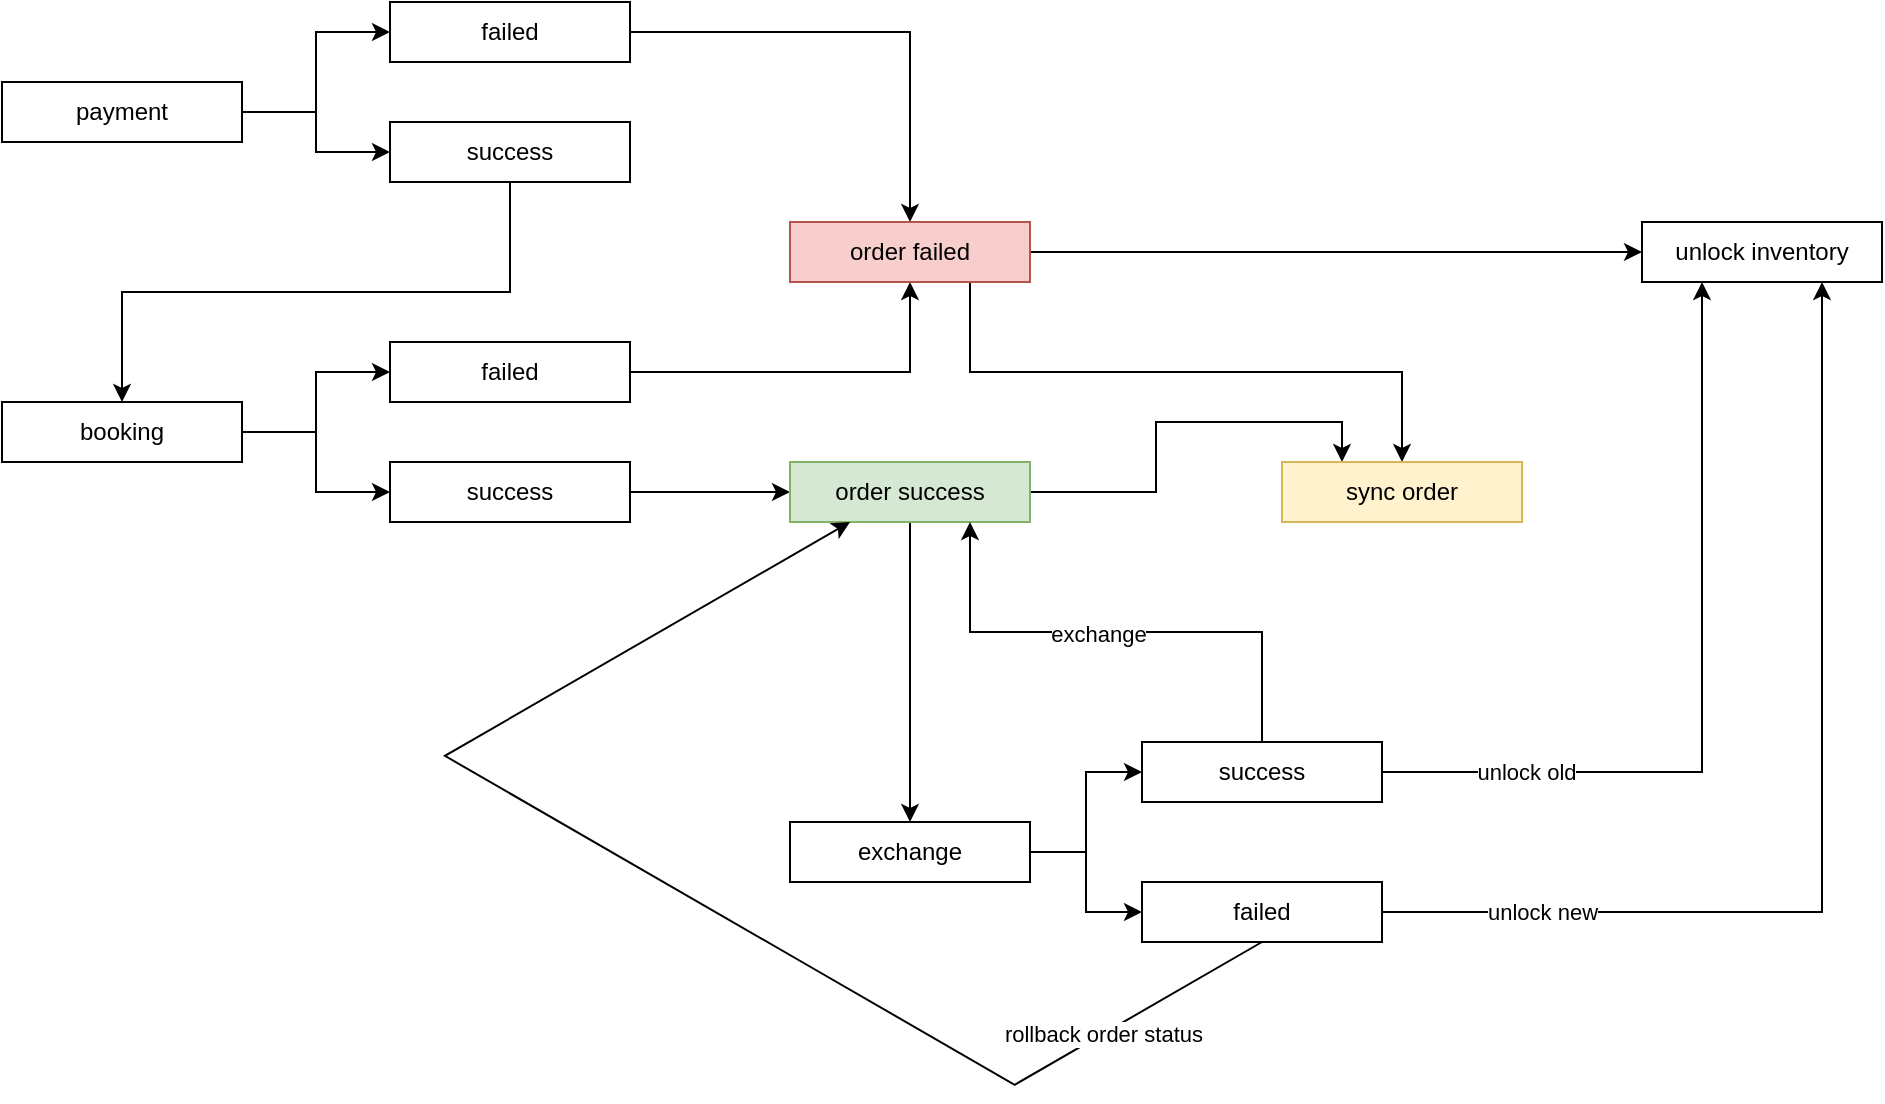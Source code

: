 <mxfile version="21.7.4" type="github">
  <diagram name="第 1 页" id="CNol7LFETO978QtRRJPD">
    <mxGraphModel dx="1434" dy="765" grid="1" gridSize="10" guides="1" tooltips="1" connect="1" arrows="1" fold="1" page="1" pageScale="1" pageWidth="827" pageHeight="1169" math="0" shadow="0">
      <root>
        <mxCell id="0" />
        <mxCell id="1" parent="0" />
        <mxCell id="m_yNVobf2jPDf6pwSJ2R-40" style="edgeStyle=orthogonalEdgeStyle;rounded=0;orthogonalLoop=1;jettySize=auto;html=1;exitX=1;exitY=0.5;exitDx=0;exitDy=0;entryX=0;entryY=0.5;entryDx=0;entryDy=0;" edge="1" parent="1" source="m_yNVobf2jPDf6pwSJ2R-1" target="m_yNVobf2jPDf6pwSJ2R-22">
          <mxGeometry relative="1" as="geometry" />
        </mxCell>
        <mxCell id="m_yNVobf2jPDf6pwSJ2R-41" style="edgeStyle=orthogonalEdgeStyle;rounded=0;orthogonalLoop=1;jettySize=auto;html=1;exitX=1;exitY=0.5;exitDx=0;exitDy=0;entryX=0;entryY=0.5;entryDx=0;entryDy=0;" edge="1" parent="1" source="m_yNVobf2jPDf6pwSJ2R-1" target="m_yNVobf2jPDf6pwSJ2R-21">
          <mxGeometry relative="1" as="geometry" />
        </mxCell>
        <mxCell id="m_yNVobf2jPDf6pwSJ2R-1" value="payment" style="rounded=0;whiteSpace=wrap;html=1;" vertex="1" parent="1">
          <mxGeometry x="100" y="200" width="120" height="30" as="geometry" />
        </mxCell>
        <mxCell id="m_yNVobf2jPDf6pwSJ2R-42" style="edgeStyle=orthogonalEdgeStyle;rounded=0;orthogonalLoop=1;jettySize=auto;html=1;exitX=1;exitY=0.5;exitDx=0;exitDy=0;entryX=0;entryY=0.5;entryDx=0;entryDy=0;" edge="1" parent="1" source="m_yNVobf2jPDf6pwSJ2R-2" target="m_yNVobf2jPDf6pwSJ2R-24">
          <mxGeometry relative="1" as="geometry" />
        </mxCell>
        <mxCell id="m_yNVobf2jPDf6pwSJ2R-43" style="edgeStyle=orthogonalEdgeStyle;rounded=0;orthogonalLoop=1;jettySize=auto;html=1;exitX=1;exitY=0.5;exitDx=0;exitDy=0;entryX=0;entryY=0.5;entryDx=0;entryDy=0;" edge="1" parent="1" source="m_yNVobf2jPDf6pwSJ2R-2" target="m_yNVobf2jPDf6pwSJ2R-25">
          <mxGeometry relative="1" as="geometry" />
        </mxCell>
        <mxCell id="m_yNVobf2jPDf6pwSJ2R-2" value="booking" style="rounded=0;whiteSpace=wrap;html=1;" vertex="1" parent="1">
          <mxGeometry x="100" y="360" width="120" height="30" as="geometry" />
        </mxCell>
        <mxCell id="m_yNVobf2jPDf6pwSJ2R-32" style="edgeStyle=orthogonalEdgeStyle;rounded=0;orthogonalLoop=1;jettySize=auto;html=1;exitX=0.5;exitY=1;exitDx=0;exitDy=0;entryX=0.5;entryY=0;entryDx=0;entryDy=0;" edge="1" parent="1" source="m_yNVobf2jPDf6pwSJ2R-21" target="m_yNVobf2jPDf6pwSJ2R-2">
          <mxGeometry relative="1" as="geometry" />
        </mxCell>
        <mxCell id="m_yNVobf2jPDf6pwSJ2R-21" value="success" style="rounded=0;whiteSpace=wrap;html=1;" vertex="1" parent="1">
          <mxGeometry x="294" y="220" width="120" height="30" as="geometry" />
        </mxCell>
        <mxCell id="m_yNVobf2jPDf6pwSJ2R-27" value="" style="edgeStyle=orthogonalEdgeStyle;rounded=0;orthogonalLoop=1;jettySize=auto;html=1;" edge="1" parent="1" source="m_yNVobf2jPDf6pwSJ2R-22" target="m_yNVobf2jPDf6pwSJ2R-26">
          <mxGeometry relative="1" as="geometry" />
        </mxCell>
        <mxCell id="m_yNVobf2jPDf6pwSJ2R-22" value="failed" style="rounded=0;whiteSpace=wrap;html=1;" vertex="1" parent="1">
          <mxGeometry x="294" y="160" width="120" height="30" as="geometry" />
        </mxCell>
        <mxCell id="m_yNVobf2jPDf6pwSJ2R-34" style="edgeStyle=orthogonalEdgeStyle;rounded=0;orthogonalLoop=1;jettySize=auto;html=1;exitX=1;exitY=0.5;exitDx=0;exitDy=0;entryX=0.5;entryY=1;entryDx=0;entryDy=0;" edge="1" parent="1" source="m_yNVobf2jPDf6pwSJ2R-24" target="m_yNVobf2jPDf6pwSJ2R-26">
          <mxGeometry relative="1" as="geometry" />
        </mxCell>
        <mxCell id="m_yNVobf2jPDf6pwSJ2R-24" value="failed" style="rounded=0;whiteSpace=wrap;html=1;" vertex="1" parent="1">
          <mxGeometry x="294" y="330" width="120" height="30" as="geometry" />
        </mxCell>
        <mxCell id="m_yNVobf2jPDf6pwSJ2R-31" value="" style="edgeStyle=orthogonalEdgeStyle;rounded=0;orthogonalLoop=1;jettySize=auto;html=1;" edge="1" parent="1" source="m_yNVobf2jPDf6pwSJ2R-25" target="m_yNVobf2jPDf6pwSJ2R-30">
          <mxGeometry relative="1" as="geometry" />
        </mxCell>
        <mxCell id="m_yNVobf2jPDf6pwSJ2R-25" value="success" style="rounded=0;whiteSpace=wrap;html=1;" vertex="1" parent="1">
          <mxGeometry x="294" y="390" width="120" height="30" as="geometry" />
        </mxCell>
        <mxCell id="m_yNVobf2jPDf6pwSJ2R-35" style="edgeStyle=orthogonalEdgeStyle;rounded=0;orthogonalLoop=1;jettySize=auto;html=1;exitX=1;exitY=0.5;exitDx=0;exitDy=0;entryX=0;entryY=0.5;entryDx=0;entryDy=0;" edge="1" parent="1" source="m_yNVobf2jPDf6pwSJ2R-26" target="m_yNVobf2jPDf6pwSJ2R-33">
          <mxGeometry relative="1" as="geometry" />
        </mxCell>
        <mxCell id="m_yNVobf2jPDf6pwSJ2R-38" style="edgeStyle=orthogonalEdgeStyle;rounded=0;orthogonalLoop=1;jettySize=auto;html=1;exitX=0.75;exitY=1;exitDx=0;exitDy=0;" edge="1" parent="1" source="m_yNVobf2jPDf6pwSJ2R-26" target="m_yNVobf2jPDf6pwSJ2R-36">
          <mxGeometry relative="1" as="geometry" />
        </mxCell>
        <mxCell id="m_yNVobf2jPDf6pwSJ2R-26" value="order failed" style="rounded=0;whiteSpace=wrap;html=1;fillColor=#f8cecc;strokeColor=#b85450;" vertex="1" parent="1">
          <mxGeometry x="494" y="270" width="120" height="30" as="geometry" />
        </mxCell>
        <mxCell id="m_yNVobf2jPDf6pwSJ2R-46" value="" style="edgeStyle=orthogonalEdgeStyle;rounded=0;orthogonalLoop=1;jettySize=auto;html=1;" edge="1" parent="1" source="m_yNVobf2jPDf6pwSJ2R-30" target="m_yNVobf2jPDf6pwSJ2R-45">
          <mxGeometry relative="1" as="geometry" />
        </mxCell>
        <mxCell id="m_yNVobf2jPDf6pwSJ2R-62" style="edgeStyle=orthogonalEdgeStyle;rounded=0;orthogonalLoop=1;jettySize=auto;html=1;exitX=1;exitY=0.5;exitDx=0;exitDy=0;entryX=0.25;entryY=0;entryDx=0;entryDy=0;" edge="1" parent="1" source="m_yNVobf2jPDf6pwSJ2R-30" target="m_yNVobf2jPDf6pwSJ2R-36">
          <mxGeometry relative="1" as="geometry" />
        </mxCell>
        <mxCell id="m_yNVobf2jPDf6pwSJ2R-30" value="order success" style="rounded=0;whiteSpace=wrap;html=1;fillColor=#d5e8d4;strokeColor=#82b366;" vertex="1" parent="1">
          <mxGeometry x="494" y="390" width="120" height="30" as="geometry" />
        </mxCell>
        <mxCell id="m_yNVobf2jPDf6pwSJ2R-33" value="unlock inventory" style="rounded=0;whiteSpace=wrap;html=1;" vertex="1" parent="1">
          <mxGeometry x="920" y="270" width="120" height="30" as="geometry" />
        </mxCell>
        <mxCell id="m_yNVobf2jPDf6pwSJ2R-36" value="sync order" style="rounded=0;whiteSpace=wrap;html=1;fillColor=#fff2cc;strokeColor=#d6b656;" vertex="1" parent="1">
          <mxGeometry x="740" y="390" width="120" height="30" as="geometry" />
        </mxCell>
        <mxCell id="m_yNVobf2jPDf6pwSJ2R-51" style="edgeStyle=orthogonalEdgeStyle;rounded=0;orthogonalLoop=1;jettySize=auto;html=1;exitX=1;exitY=0.5;exitDx=0;exitDy=0;entryX=0;entryY=0.5;entryDx=0;entryDy=0;" edge="1" parent="1" source="m_yNVobf2jPDf6pwSJ2R-45" target="m_yNVobf2jPDf6pwSJ2R-47">
          <mxGeometry relative="1" as="geometry" />
        </mxCell>
        <mxCell id="m_yNVobf2jPDf6pwSJ2R-52" style="edgeStyle=orthogonalEdgeStyle;rounded=0;orthogonalLoop=1;jettySize=auto;html=1;exitX=1;exitY=0.5;exitDx=0;exitDy=0;entryX=0;entryY=0.5;entryDx=0;entryDy=0;" edge="1" parent="1" source="m_yNVobf2jPDf6pwSJ2R-45" target="m_yNVobf2jPDf6pwSJ2R-50">
          <mxGeometry relative="1" as="geometry" />
        </mxCell>
        <mxCell id="m_yNVobf2jPDf6pwSJ2R-45" value="exchange" style="rounded=0;whiteSpace=wrap;html=1;" vertex="1" parent="1">
          <mxGeometry x="494" y="570" width="120" height="30" as="geometry" />
        </mxCell>
        <mxCell id="m_yNVobf2jPDf6pwSJ2R-54" style="edgeStyle=orthogonalEdgeStyle;rounded=0;orthogonalLoop=1;jettySize=auto;html=1;exitX=1;exitY=0.5;exitDx=0;exitDy=0;entryX=0.25;entryY=1;entryDx=0;entryDy=0;" edge="1" parent="1" source="m_yNVobf2jPDf6pwSJ2R-47" target="m_yNVobf2jPDf6pwSJ2R-33">
          <mxGeometry relative="1" as="geometry" />
        </mxCell>
        <mxCell id="m_yNVobf2jPDf6pwSJ2R-56" value="unlock old" style="edgeLabel;html=1;align=center;verticalAlign=middle;resizable=0;points=[];" vertex="1" connectable="0" parent="m_yNVobf2jPDf6pwSJ2R-54">
          <mxGeometry x="-0.644" y="2" relative="1" as="geometry">
            <mxPoint y="2" as="offset" />
          </mxGeometry>
        </mxCell>
        <mxCell id="m_yNVobf2jPDf6pwSJ2R-65" style="edgeStyle=orthogonalEdgeStyle;rounded=0;orthogonalLoop=1;jettySize=auto;html=1;exitX=0.5;exitY=0;exitDx=0;exitDy=0;entryX=0.75;entryY=1;entryDx=0;entryDy=0;" edge="1" parent="1" source="m_yNVobf2jPDf6pwSJ2R-47" target="m_yNVobf2jPDf6pwSJ2R-30">
          <mxGeometry relative="1" as="geometry">
            <mxPoint x="640" y="480" as="targetPoint" />
          </mxGeometry>
        </mxCell>
        <mxCell id="m_yNVobf2jPDf6pwSJ2R-67" value="exchange" style="edgeLabel;html=1;align=center;verticalAlign=middle;resizable=0;points=[];" vertex="1" connectable="0" parent="m_yNVobf2jPDf6pwSJ2R-65">
          <mxGeometry x="0.07" y="1" relative="1" as="geometry">
            <mxPoint as="offset" />
          </mxGeometry>
        </mxCell>
        <mxCell id="m_yNVobf2jPDf6pwSJ2R-47" value="success" style="rounded=0;whiteSpace=wrap;html=1;" vertex="1" parent="1">
          <mxGeometry x="670" y="530" width="120" height="30" as="geometry" />
        </mxCell>
        <mxCell id="m_yNVobf2jPDf6pwSJ2R-55" style="edgeStyle=orthogonalEdgeStyle;rounded=0;orthogonalLoop=1;jettySize=auto;html=1;exitX=1;exitY=0.5;exitDx=0;exitDy=0;entryX=0.75;entryY=1;entryDx=0;entryDy=0;" edge="1" parent="1" source="m_yNVobf2jPDf6pwSJ2R-50" target="m_yNVobf2jPDf6pwSJ2R-33">
          <mxGeometry relative="1" as="geometry" />
        </mxCell>
        <mxCell id="m_yNVobf2jPDf6pwSJ2R-57" value="unlock new" style="edgeLabel;html=1;align=center;verticalAlign=middle;resizable=0;points=[];" vertex="1" connectable="0" parent="m_yNVobf2jPDf6pwSJ2R-55">
          <mxGeometry x="-0.753" y="-1" relative="1" as="geometry">
            <mxPoint x="14" y="-1" as="offset" />
          </mxGeometry>
        </mxCell>
        <mxCell id="m_yNVobf2jPDf6pwSJ2R-60" style="edgeStyle=isometricEdgeStyle;rounded=0;orthogonalLoop=1;jettySize=auto;html=1;exitX=0.5;exitY=1;exitDx=0;exitDy=0;entryX=0.25;entryY=1;entryDx=0;entryDy=0;" edge="1" parent="1" source="m_yNVobf2jPDf6pwSJ2R-50" target="m_yNVobf2jPDf6pwSJ2R-30">
          <mxGeometry relative="1" as="geometry">
            <Array as="points">
              <mxPoint x="500" y="640" />
            </Array>
          </mxGeometry>
        </mxCell>
        <mxCell id="m_yNVobf2jPDf6pwSJ2R-61" value="rollback order status&amp;nbsp;" style="edgeLabel;html=1;align=center;verticalAlign=middle;resizable=0;points=[];" vertex="1" connectable="0" parent="m_yNVobf2jPDf6pwSJ2R-60">
          <mxGeometry x="-0.743" y="1" relative="1" as="geometry">
            <mxPoint as="offset" />
          </mxGeometry>
        </mxCell>
        <mxCell id="m_yNVobf2jPDf6pwSJ2R-50" value="failed" style="rounded=0;whiteSpace=wrap;html=1;" vertex="1" parent="1">
          <mxGeometry x="670" y="600" width="120" height="30" as="geometry" />
        </mxCell>
      </root>
    </mxGraphModel>
  </diagram>
</mxfile>

